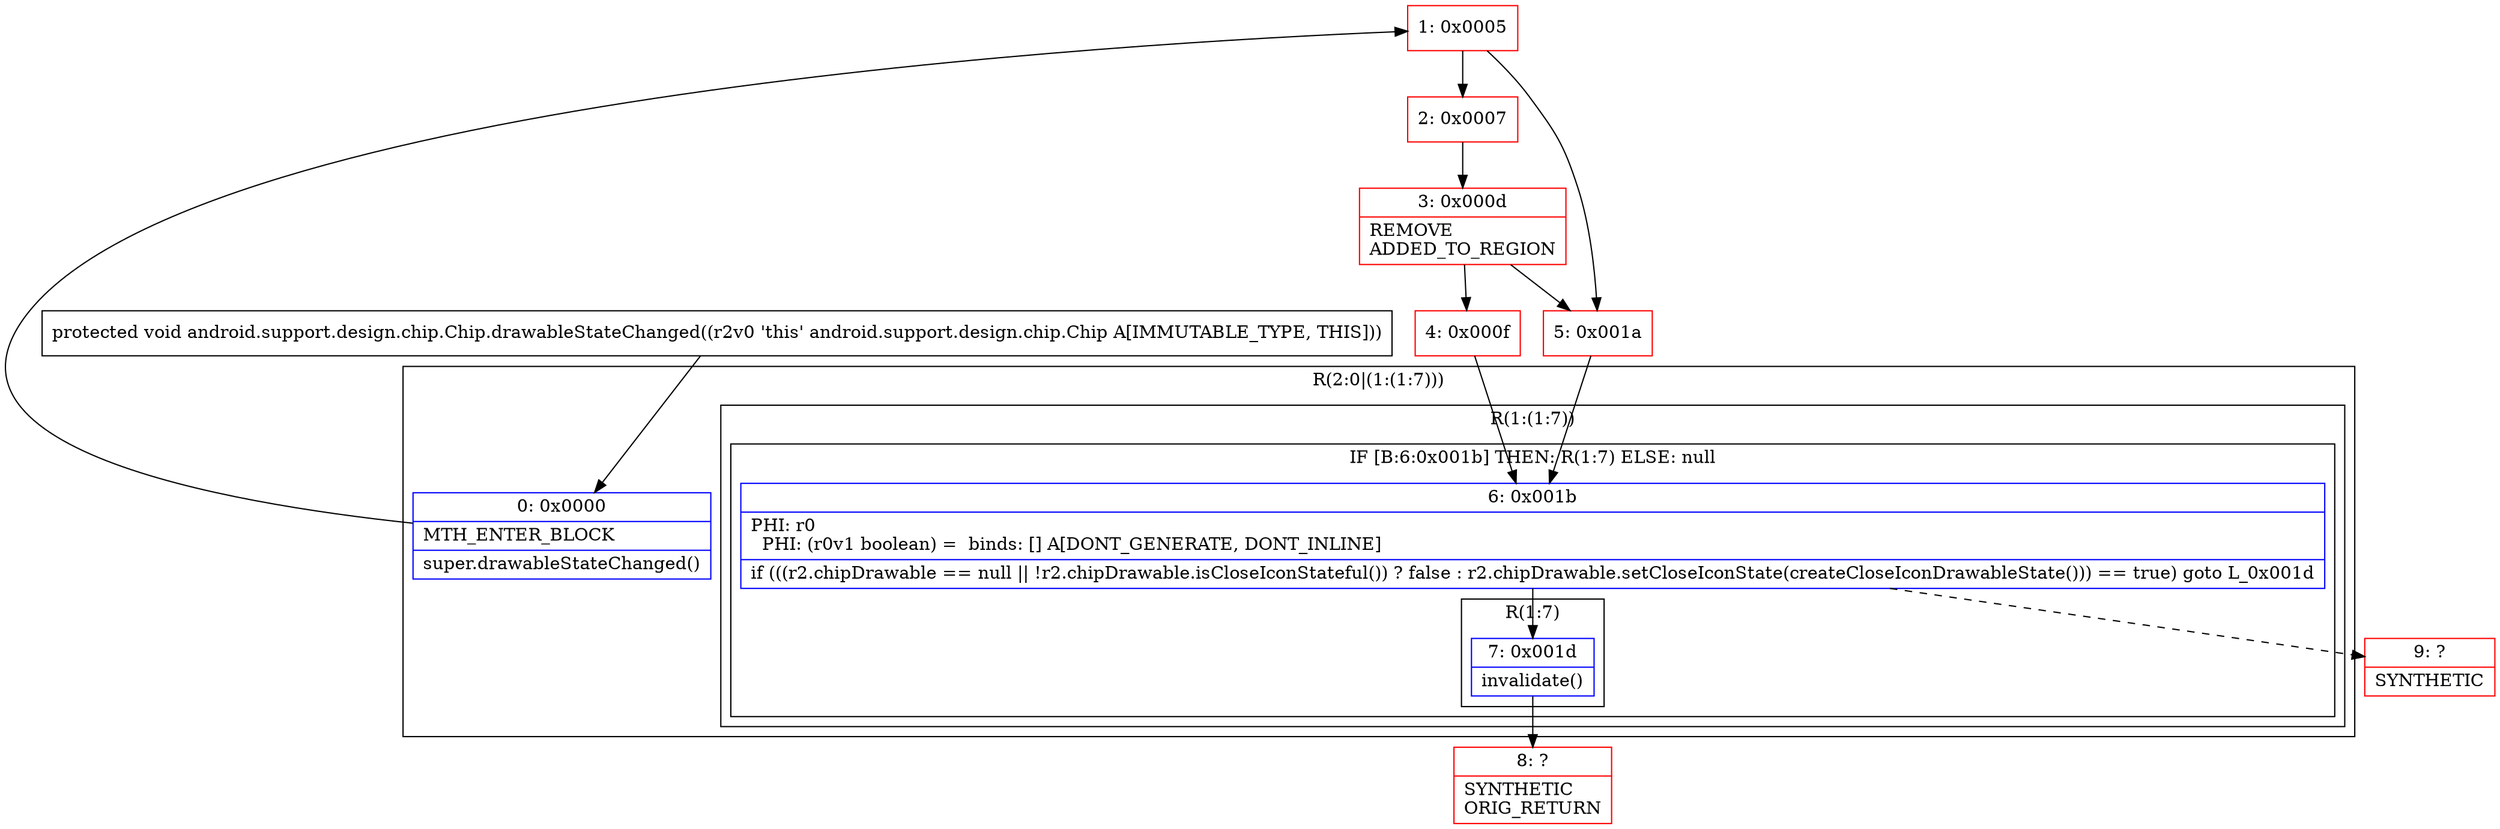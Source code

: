 digraph "CFG forandroid.support.design.chip.Chip.drawableStateChanged()V" {
subgraph cluster_Region_854020738 {
label = "R(2:0|(1:(1:7)))";
node [shape=record,color=blue];
Node_0 [shape=record,label="{0\:\ 0x0000|MTH_ENTER_BLOCK\l|super.drawableStateChanged()\l}"];
subgraph cluster_Region_2146324391 {
label = "R(1:(1:7))";
node [shape=record,color=blue];
subgraph cluster_IfRegion_980093749 {
label = "IF [B:6:0x001b] THEN: R(1:7) ELSE: null";
node [shape=record,color=blue];
Node_6 [shape=record,label="{6\:\ 0x001b|PHI: r0 \l  PHI: (r0v1 boolean) =  binds: [] A[DONT_GENERATE, DONT_INLINE]\l|if (((r2.chipDrawable == null \|\| !r2.chipDrawable.isCloseIconStateful()) ? false : r2.chipDrawable.setCloseIconState(createCloseIconDrawableState())) == true) goto L_0x001d\l}"];
subgraph cluster_Region_2081123061 {
label = "R(1:7)";
node [shape=record,color=blue];
Node_7 [shape=record,label="{7\:\ 0x001d|invalidate()\l}"];
}
}
}
}
Node_1 [shape=record,color=red,label="{1\:\ 0x0005}"];
Node_2 [shape=record,color=red,label="{2\:\ 0x0007}"];
Node_3 [shape=record,color=red,label="{3\:\ 0x000d|REMOVE\lADDED_TO_REGION\l}"];
Node_4 [shape=record,color=red,label="{4\:\ 0x000f}"];
Node_5 [shape=record,color=red,label="{5\:\ 0x001a}"];
Node_8 [shape=record,color=red,label="{8\:\ ?|SYNTHETIC\lORIG_RETURN\l}"];
Node_9 [shape=record,color=red,label="{9\:\ ?|SYNTHETIC\l}"];
MethodNode[shape=record,label="{protected void android.support.design.chip.Chip.drawableStateChanged((r2v0 'this' android.support.design.chip.Chip A[IMMUTABLE_TYPE, THIS])) }"];
MethodNode -> Node_0;
Node_0 -> Node_1;
Node_6 -> Node_7;
Node_6 -> Node_9[style=dashed];
Node_7 -> Node_8;
Node_1 -> Node_2;
Node_1 -> Node_5;
Node_2 -> Node_3;
Node_3 -> Node_4;
Node_3 -> Node_5;
Node_4 -> Node_6;
Node_5 -> Node_6;
}

